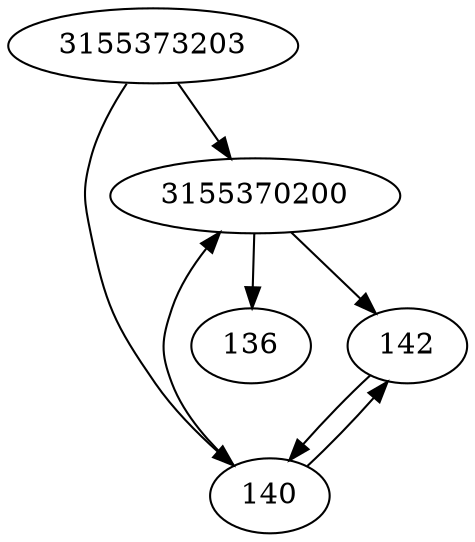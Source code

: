 strict digraph  {
136;
140;
142;
3155373203;
3155370200;
140 -> 142;
140 -> 3155370200;
142 -> 140;
3155373203 -> 3155370200;
3155373203 -> 140;
3155370200 -> 136;
3155370200 -> 142;
}
